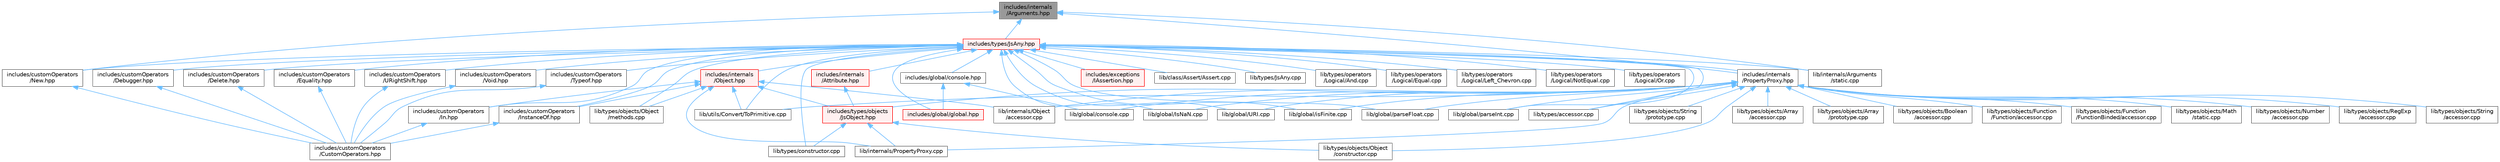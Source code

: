 digraph "includes/internals/Arguments.hpp"
{
 // LATEX_PDF_SIZE
  bgcolor="transparent";
  edge [fontname=Helvetica,fontsize=10,labelfontname=Helvetica,labelfontsize=10];
  node [fontname=Helvetica,fontsize=10,shape=box,height=0.2,width=0.4];
  Node1 [id="Node000001",label="includes/internals\l/Arguments.hpp",height=0.2,width=0.4,color="gray40", fillcolor="grey60", style="filled", fontcolor="black",tooltip=" "];
  Node1 -> Node2 [id="edge1_Node000001_Node000002",dir="back",color="steelblue1",style="solid",tooltip=" "];
  Node2 [id="Node000002",label="includes/customOperators\l/New.hpp",height=0.2,width=0.4,color="grey40", fillcolor="white", style="filled",URL="$New_8hpp.html",tooltip=" "];
  Node2 -> Node3 [id="edge2_Node000002_Node000003",dir="back",color="steelblue1",style="solid",tooltip=" "];
  Node3 [id="Node000003",label="includes/customOperators\l/CustomOperators.hpp",height=0.2,width=0.4,color="grey40", fillcolor="white", style="filled",URL="$CustomOperators_8hpp.html",tooltip=" "];
  Node1 -> Node4 [id="edge3_Node000001_Node000004",dir="back",color="steelblue1",style="solid",tooltip=" "];
  Node4 [id="Node000004",label="includes/internals\l/PropertyProxy.hpp",height=0.2,width=0.4,color="grey40", fillcolor="white", style="filled",URL="$PropertyProxy_8hpp.html",tooltip=" "];
  Node4 -> Node5 [id="edge4_Node000004_Node000005",dir="back",color="steelblue1",style="solid",tooltip=" "];
  Node5 [id="Node000005",label="includes/types/objects\l/JsObject.hpp",height=0.2,width=0.4,color="red", fillcolor="#FFF0F0", style="filled",URL="$JsObject_8hpp.html",tooltip=" "];
  Node5 -> Node40 [id="edge5_Node000005_Node000040",dir="back",color="steelblue1",style="solid",tooltip=" "];
  Node40 [id="Node000040",label="lib/internals/PropertyProxy.cpp",height=0.2,width=0.4,color="grey40", fillcolor="white", style="filled",URL="$PropertyProxy_8cpp.html",tooltip=" "];
  Node5 -> Node41 [id="edge6_Node000005_Node000041",dir="back",color="steelblue1",style="solid",tooltip=" "];
  Node41 [id="Node000041",label="lib/types/constructor.cpp",height=0.2,width=0.4,color="grey40", fillcolor="white", style="filled",URL="$types_2constructor_8cpp.html",tooltip=" "];
  Node5 -> Node26 [id="edge7_Node000005_Node000026",dir="back",color="steelblue1",style="solid",tooltip=" "];
  Node26 [id="Node000026",label="lib/types/objects/Object\l/constructor.cpp",height=0.2,width=0.4,color="grey40", fillcolor="white", style="filled",URL="$types_2objects_2Object_2constructor_8cpp.html",tooltip=" "];
  Node4 -> Node48 [id="edge8_Node000004_Node000048",dir="back",color="steelblue1",style="solid",tooltip=" "];
  Node48 [id="Node000048",label="lib/global/IsNaN.cpp",height=0.2,width=0.4,color="grey40", fillcolor="white", style="filled",URL="$IsNaN_8cpp.html",tooltip=" "];
  Node4 -> Node49 [id="edge9_Node000004_Node000049",dir="back",color="steelblue1",style="solid",tooltip=" "];
  Node49 [id="Node000049",label="lib/global/URI.cpp",height=0.2,width=0.4,color="grey40", fillcolor="white", style="filled",URL="$URI_8cpp.html",tooltip=" "];
  Node4 -> Node50 [id="edge10_Node000004_Node000050",dir="back",color="steelblue1",style="solid",tooltip=" "];
  Node50 [id="Node000050",label="lib/global/console.cpp",height=0.2,width=0.4,color="grey40", fillcolor="white", style="filled",URL="$console_8cpp.html",tooltip=" "];
  Node4 -> Node51 [id="edge11_Node000004_Node000051",dir="back",color="steelblue1",style="solid",tooltip=" "];
  Node51 [id="Node000051",label="lib/global/isFinite.cpp",height=0.2,width=0.4,color="grey40", fillcolor="white", style="filled",URL="$isFinite_8cpp.html",tooltip=" "];
  Node4 -> Node52 [id="edge12_Node000004_Node000052",dir="back",color="steelblue1",style="solid",tooltip=" "];
  Node52 [id="Node000052",label="lib/global/parseFloat.cpp",height=0.2,width=0.4,color="grey40", fillcolor="white", style="filled",URL="$parseFloat_8cpp.html",tooltip=" "];
  Node4 -> Node53 [id="edge13_Node000004_Node000053",dir="back",color="steelblue1",style="solid",tooltip=" "];
  Node53 [id="Node000053",label="lib/global/parseInt.cpp",height=0.2,width=0.4,color="grey40", fillcolor="white", style="filled",URL="$parseInt_8cpp.html",tooltip=" "];
  Node4 -> Node54 [id="edge14_Node000004_Node000054",dir="back",color="steelblue1",style="solid",tooltip=" "];
  Node54 [id="Node000054",label="lib/internals/Object\l/accessor.cpp",height=0.2,width=0.4,color="grey40", fillcolor="white", style="filled",URL="$internals_2Object_2accessor_8cpp.html",tooltip=" "];
  Node4 -> Node40 [id="edge15_Node000004_Node000040",dir="back",color="steelblue1",style="solid",tooltip=" "];
  Node4 -> Node17 [id="edge16_Node000004_Node000017",dir="back",color="steelblue1",style="solid",tooltip=" "];
  Node17 [id="Node000017",label="lib/types/accessor.cpp",height=0.2,width=0.4,color="grey40", fillcolor="white", style="filled",URL="$types_2accessor_8cpp.html",tooltip=" "];
  Node4 -> Node35 [id="edge17_Node000004_Node000035",dir="back",color="steelblue1",style="solid",tooltip=" "];
  Node35 [id="Node000035",label="lib/types/objects/Array\l/accessor.cpp",height=0.2,width=0.4,color="grey40", fillcolor="white", style="filled",URL="$types_2objects_2Array_2accessor_8cpp.html",tooltip=" "];
  Node4 -> Node38 [id="edge18_Node000004_Node000038",dir="back",color="steelblue1",style="solid",tooltip=" "];
  Node38 [id="Node000038",label="lib/types/objects/Array\l/prototype.cpp",height=0.2,width=0.4,color="grey40", fillcolor="white", style="filled",URL="$Array_2prototype_8cpp.html",tooltip=" "];
  Node4 -> Node55 [id="edge19_Node000004_Node000055",dir="back",color="steelblue1",style="solid",tooltip=" "];
  Node55 [id="Node000055",label="lib/types/objects/Boolean\l/accessor.cpp",height=0.2,width=0.4,color="grey40", fillcolor="white", style="filled",URL="$types_2objects_2Boolean_2accessor_8cpp.html",tooltip=" "];
  Node4 -> Node21 [id="edge20_Node000004_Node000021",dir="back",color="steelblue1",style="solid",tooltip=" "];
  Node21 [id="Node000021",label="lib/types/objects/Function\l/Function/accessor.cpp",height=0.2,width=0.4,color="grey40", fillcolor="white", style="filled",URL="$types_2objects_2Function_2Function_2accessor_8cpp.html",tooltip=" "];
  Node4 -> Node13 [id="edge21_Node000004_Node000013",dir="back",color="steelblue1",style="solid",tooltip=" "];
  Node13 [id="Node000013",label="lib/types/objects/Function\l/FunctionBinded/accessor.cpp",height=0.2,width=0.4,color="grey40", fillcolor="white", style="filled",URL="$types_2objects_2Function_2FunctionBinded_2accessor_8cpp.html",tooltip=" "];
  Node4 -> Node56 [id="edge22_Node000004_Node000056",dir="back",color="steelblue1",style="solid",tooltip=" "];
  Node56 [id="Node000056",label="lib/types/objects/Math\l/static.cpp",height=0.2,width=0.4,color="grey40", fillcolor="white", style="filled",URL="$types_2objects_2Math_2static_8cpp.html",tooltip=" "];
  Node4 -> Node57 [id="edge23_Node000004_Node000057",dir="back",color="steelblue1",style="solid",tooltip=" "];
  Node57 [id="Node000057",label="lib/types/objects/Number\l/accessor.cpp",height=0.2,width=0.4,color="grey40", fillcolor="white", style="filled",URL="$types_2objects_2Number_2accessor_8cpp.html",tooltip=" "];
  Node4 -> Node26 [id="edge24_Node000004_Node000026",dir="back",color="steelblue1",style="solid",tooltip=" "];
  Node4 -> Node58 [id="edge25_Node000004_Node000058",dir="back",color="steelblue1",style="solid",tooltip=" "];
  Node58 [id="Node000058",label="lib/types/objects/RegExp\l/accessor.cpp",height=0.2,width=0.4,color="grey40", fillcolor="white", style="filled",URL="$types_2objects_2RegExp_2accessor_8cpp.html",tooltip=" "];
  Node4 -> Node59 [id="edge26_Node000004_Node000059",dir="back",color="steelblue1",style="solid",tooltip=" "];
  Node59 [id="Node000059",label="lib/types/objects/String\l/accessor.cpp",height=0.2,width=0.4,color="grey40", fillcolor="white", style="filled",URL="$types_2objects_2String_2accessor_8cpp.html",tooltip=" "];
  Node4 -> Node60 [id="edge27_Node000004_Node000060",dir="back",color="steelblue1",style="solid",tooltip=" "];
  Node60 [id="Node000060",label="lib/types/objects/String\l/prototype.cpp",height=0.2,width=0.4,color="grey40", fillcolor="white", style="filled",URL="$String_2prototype_8cpp.html",tooltip=" "];
  Node4 -> Node61 [id="edge28_Node000004_Node000061",dir="back",color="steelblue1",style="solid",tooltip=" "];
  Node61 [id="Node000061",label="lib/utils/Convert/ToPrimitive.cpp",height=0.2,width=0.4,color="grey40", fillcolor="white", style="filled",URL="$ToPrimitive_8cpp.html",tooltip=" "];
  Node1 -> Node62 [id="edge29_Node000001_Node000062",dir="back",color="steelblue1",style="solid",tooltip=" "];
  Node62 [id="Node000062",label="includes/types/JsAny.hpp",height=0.2,width=0.4,color="red", fillcolor="#FFF0F0", style="filled",URL="$JsAny_8hpp.html",tooltip=" "];
  Node62 -> Node63 [id="edge30_Node000062_Node000063",dir="back",color="steelblue1",style="solid",tooltip=" "];
  Node63 [id="Node000063",label="includes/customOperators\l/Debugger.hpp",height=0.2,width=0.4,color="grey40", fillcolor="white", style="filled",URL="$Debugger_8hpp.html",tooltip=" "];
  Node63 -> Node3 [id="edge31_Node000063_Node000003",dir="back",color="steelblue1",style="solid",tooltip=" "];
  Node62 -> Node64 [id="edge32_Node000062_Node000064",dir="back",color="steelblue1",style="solid",tooltip=" "];
  Node64 [id="Node000064",label="includes/customOperators\l/Delete.hpp",height=0.2,width=0.4,color="grey40", fillcolor="white", style="filled",URL="$Delete_8hpp.html",tooltip=" "];
  Node64 -> Node3 [id="edge33_Node000064_Node000003",dir="back",color="steelblue1",style="solid",tooltip=" "];
  Node62 -> Node65 [id="edge34_Node000062_Node000065",dir="back",color="steelblue1",style="solid",tooltip=" "];
  Node65 [id="Node000065",label="includes/customOperators\l/Equality.hpp",height=0.2,width=0.4,color="grey40", fillcolor="white", style="filled",URL="$Equality_8hpp.html",tooltip=" "];
  Node65 -> Node3 [id="edge35_Node000065_Node000003",dir="back",color="steelblue1",style="solid",tooltip=" "];
  Node62 -> Node66 [id="edge36_Node000062_Node000066",dir="back",color="steelblue1",style="solid",tooltip=" "];
  Node66 [id="Node000066",label="includes/customOperators\l/In.hpp",height=0.2,width=0.4,color="grey40", fillcolor="white", style="filled",URL="$In_8hpp.html",tooltip=" "];
  Node66 -> Node3 [id="edge37_Node000066_Node000003",dir="back",color="steelblue1",style="solid",tooltip=" "];
  Node62 -> Node67 [id="edge38_Node000062_Node000067",dir="back",color="steelblue1",style="solid",tooltip=" "];
  Node67 [id="Node000067",label="includes/customOperators\l/InstanceOf.hpp",height=0.2,width=0.4,color="grey40", fillcolor="white", style="filled",URL="$InstanceOf_8hpp.html",tooltip=" "];
  Node67 -> Node3 [id="edge39_Node000067_Node000003",dir="back",color="steelblue1",style="solid",tooltip=" "];
  Node62 -> Node2 [id="edge40_Node000062_Node000002",dir="back",color="steelblue1",style="solid",tooltip=" "];
  Node62 -> Node68 [id="edge41_Node000062_Node000068",dir="back",color="steelblue1",style="solid",tooltip=" "];
  Node68 [id="Node000068",label="includes/customOperators\l/Typeof.hpp",height=0.2,width=0.4,color="grey40", fillcolor="white", style="filled",URL="$Typeof_8hpp.html",tooltip=" "];
  Node68 -> Node3 [id="edge42_Node000068_Node000003",dir="back",color="steelblue1",style="solid",tooltip=" "];
  Node62 -> Node69 [id="edge43_Node000062_Node000069",dir="back",color="steelblue1",style="solid",tooltip=" "];
  Node69 [id="Node000069",label="includes/customOperators\l/URightShift.hpp",height=0.2,width=0.4,color="grey40", fillcolor="white", style="filled",URL="$URightShift_8hpp.html",tooltip=" "];
  Node69 -> Node3 [id="edge44_Node000069_Node000003",dir="back",color="steelblue1",style="solid",tooltip=" "];
  Node62 -> Node70 [id="edge45_Node000062_Node000070",dir="back",color="steelblue1",style="solid",tooltip=" "];
  Node70 [id="Node000070",label="includes/customOperators\l/Void.hpp",height=0.2,width=0.4,color="grey40", fillcolor="white", style="filled",URL="$Void_8hpp.html",tooltip=" "];
  Node70 -> Node3 [id="edge46_Node000070_Node000003",dir="back",color="steelblue1",style="solid",tooltip=" "];
  Node62 -> Node71 [id="edge47_Node000062_Node000071",dir="back",color="steelblue1",style="solid",tooltip=" "];
  Node71 [id="Node000071",label="includes/exceptions\l/IAssertion.hpp",height=0.2,width=0.4,color="red", fillcolor="#FFF0F0", style="filled",URL="$IAssertion_8hpp.html",tooltip=" "];
  Node62 -> Node74 [id="edge48_Node000062_Node000074",dir="back",color="steelblue1",style="solid",tooltip=" "];
  Node74 [id="Node000074",label="includes/global/console.hpp",height=0.2,width=0.4,color="grey40", fillcolor="white", style="filled",URL="$console_8hpp.html",tooltip=" "];
  Node74 -> Node11 [id="edge49_Node000074_Node000011",dir="back",color="steelblue1",style="solid",tooltip=" "];
  Node11 [id="Node000011",label="includes/global/global.hpp",height=0.2,width=0.4,color="red", fillcolor="#FFF0F0", style="filled",URL="$global_8hpp.html",tooltip=" "];
  Node74 -> Node50 [id="edge50_Node000074_Node000050",dir="back",color="steelblue1",style="solid",tooltip=" "];
  Node62 -> Node11 [id="edge51_Node000062_Node000011",dir="back",color="steelblue1",style="solid",tooltip=" "];
  Node62 -> Node75 [id="edge52_Node000062_Node000075",dir="back",color="steelblue1",style="solid",tooltip=" "];
  Node75 [id="Node000075",label="includes/internals\l/Attribute.hpp",height=0.2,width=0.4,color="red", fillcolor="#FFF0F0", style="filled",URL="$Attribute_8hpp.html",tooltip=" "];
  Node75 -> Node5 [id="edge53_Node000075_Node000005",dir="back",color="steelblue1",style="solid",tooltip=" "];
  Node62 -> Node120 [id="edge54_Node000062_Node000120",dir="back",color="steelblue1",style="solid",tooltip=" "];
  Node120 [id="Node000120",label="includes/internals\l/Object.hpp",height=0.2,width=0.4,color="red", fillcolor="#FFF0F0", style="filled",URL="$Object_8hpp.html",tooltip=" "];
  Node120 -> Node66 [id="edge55_Node000120_Node000066",dir="back",color="steelblue1",style="solid",tooltip=" "];
  Node120 -> Node67 [id="edge56_Node000120_Node000067",dir="back",color="steelblue1",style="solid",tooltip=" "];
  Node120 -> Node5 [id="edge57_Node000120_Node000005",dir="back",color="steelblue1",style="solid",tooltip=" "];
  Node120 -> Node54 [id="edge58_Node000120_Node000054",dir="back",color="steelblue1",style="solid",tooltip=" "];
  Node120 -> Node40 [id="edge59_Node000120_Node000040",dir="back",color="steelblue1",style="solid",tooltip=" "];
  Node120 -> Node27 [id="edge60_Node000120_Node000027",dir="back",color="steelblue1",style="solid",tooltip=" "];
  Node27 [id="Node000027",label="lib/types/objects/Object\l/methods.cpp",height=0.2,width=0.4,color="grey40", fillcolor="white", style="filled",URL="$Object_2methods_8cpp.html",tooltip=" "];
  Node120 -> Node61 [id="edge61_Node000120_Node000061",dir="back",color="steelblue1",style="solid",tooltip=" "];
  Node62 -> Node4 [id="edge62_Node000062_Node000004",dir="back",color="steelblue1",style="solid",tooltip=" "];
  Node62 -> Node7 [id="edge63_Node000062_Node000007",dir="back",color="steelblue1",style="solid",tooltip=" "];
  Node7 [id="Node000007",label="lib/class/Assert/Assert.cpp",height=0.2,width=0.4,color="grey40", fillcolor="white", style="filled",URL="$Assert_8cpp.html",tooltip=" "];
  Node62 -> Node48 [id="edge64_Node000062_Node000048",dir="back",color="steelblue1",style="solid",tooltip=" "];
  Node62 -> Node49 [id="edge65_Node000062_Node000049",dir="back",color="steelblue1",style="solid",tooltip=" "];
  Node62 -> Node51 [id="edge66_Node000062_Node000051",dir="back",color="steelblue1",style="solid",tooltip=" "];
  Node62 -> Node52 [id="edge67_Node000062_Node000052",dir="back",color="steelblue1",style="solid",tooltip=" "];
  Node62 -> Node53 [id="edge68_Node000062_Node000053",dir="back",color="steelblue1",style="solid",tooltip=" "];
  Node62 -> Node16 [id="edge69_Node000062_Node000016",dir="back",color="steelblue1",style="solid",tooltip=" "];
  Node16 [id="Node000016",label="lib/internals/Arguments\l/static.cpp",height=0.2,width=0.4,color="grey40", fillcolor="white", style="filled",URL="$internals_2Arguments_2static_8cpp.html",tooltip=" "];
  Node62 -> Node85 [id="edge70_Node000062_Node000085",dir="back",color="steelblue1",style="solid",tooltip=" "];
  Node85 [id="Node000085",label="lib/types/JsAny.cpp",height=0.2,width=0.4,color="grey40", fillcolor="white", style="filled",URL="$JsAny_8cpp.html",tooltip=" "];
  Node62 -> Node17 [id="edge71_Node000062_Node000017",dir="back",color="steelblue1",style="solid",tooltip=" "];
  Node62 -> Node41 [id="edge72_Node000062_Node000041",dir="back",color="steelblue1",style="solid",tooltip=" "];
  Node62 -> Node27 [id="edge73_Node000062_Node000027",dir="back",color="steelblue1",style="solid",tooltip=" "];
  Node62 -> Node88 [id="edge74_Node000062_Node000088",dir="back",color="steelblue1",style="solid",tooltip=" "];
  Node88 [id="Node000088",label="lib/types/operators\l/Logical/And.cpp",height=0.2,width=0.4,color="grey40", fillcolor="white", style="filled",URL="$Logical_2And_8cpp.html",tooltip=" "];
  Node62 -> Node89 [id="edge75_Node000062_Node000089",dir="back",color="steelblue1",style="solid",tooltip=" "];
  Node89 [id="Node000089",label="lib/types/operators\l/Logical/Equal.cpp",height=0.2,width=0.4,color="grey40", fillcolor="white", style="filled",URL="$Equal_8cpp.html",tooltip=" "];
  Node62 -> Node90 [id="edge76_Node000062_Node000090",dir="back",color="steelblue1",style="solid",tooltip=" "];
  Node90 [id="Node000090",label="lib/types/operators\l/Logical/Left_Chevron.cpp",height=0.2,width=0.4,color="grey40", fillcolor="white", style="filled",URL="$Left__Chevron_8cpp.html",tooltip=" "];
  Node62 -> Node124 [id="edge77_Node000062_Node000124",dir="back",color="steelblue1",style="solid",tooltip=" "];
  Node124 [id="Node000124",label="lib/types/operators\l/Logical/NotEqual.cpp",height=0.2,width=0.4,color="grey40", fillcolor="white", style="filled",URL="$NotEqual_8cpp.html",tooltip=" "];
  Node62 -> Node91 [id="edge78_Node000062_Node000091",dir="back",color="steelblue1",style="solid",tooltip=" "];
  Node91 [id="Node000091",label="lib/types/operators\l/Logical/Or.cpp",height=0.2,width=0.4,color="grey40", fillcolor="white", style="filled",URL="$Logical_2Or_8cpp.html",tooltip=" "];
  Node62 -> Node61 [id="edge79_Node000062_Node000061",dir="back",color="steelblue1",style="solid",tooltip=" "];
  Node1 -> Node16 [id="edge80_Node000001_Node000016",dir="back",color="steelblue1",style="solid",tooltip=" "];
}
